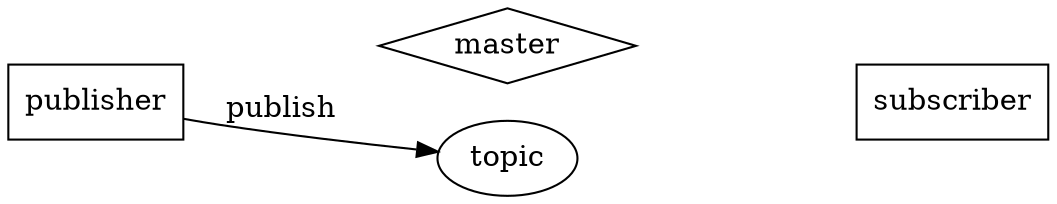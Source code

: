 digraph {
	rankdir=LR;
	node [shape=box,style=filled,fillcolor=white];
	publisher;
	subscriber;
	master [shape=diamond];
	node [shape=ellipse,style=filled,fillcolor=white];
	topic;
	{rank=same;master;topic}
	publisher->master[style=invis,label="register"];
	publisher->topic[style="",label="publish"];
	subscriber->master[style=invis,label="query"];
	topic->subscriber[style=invis,label="subscribe"];
}
